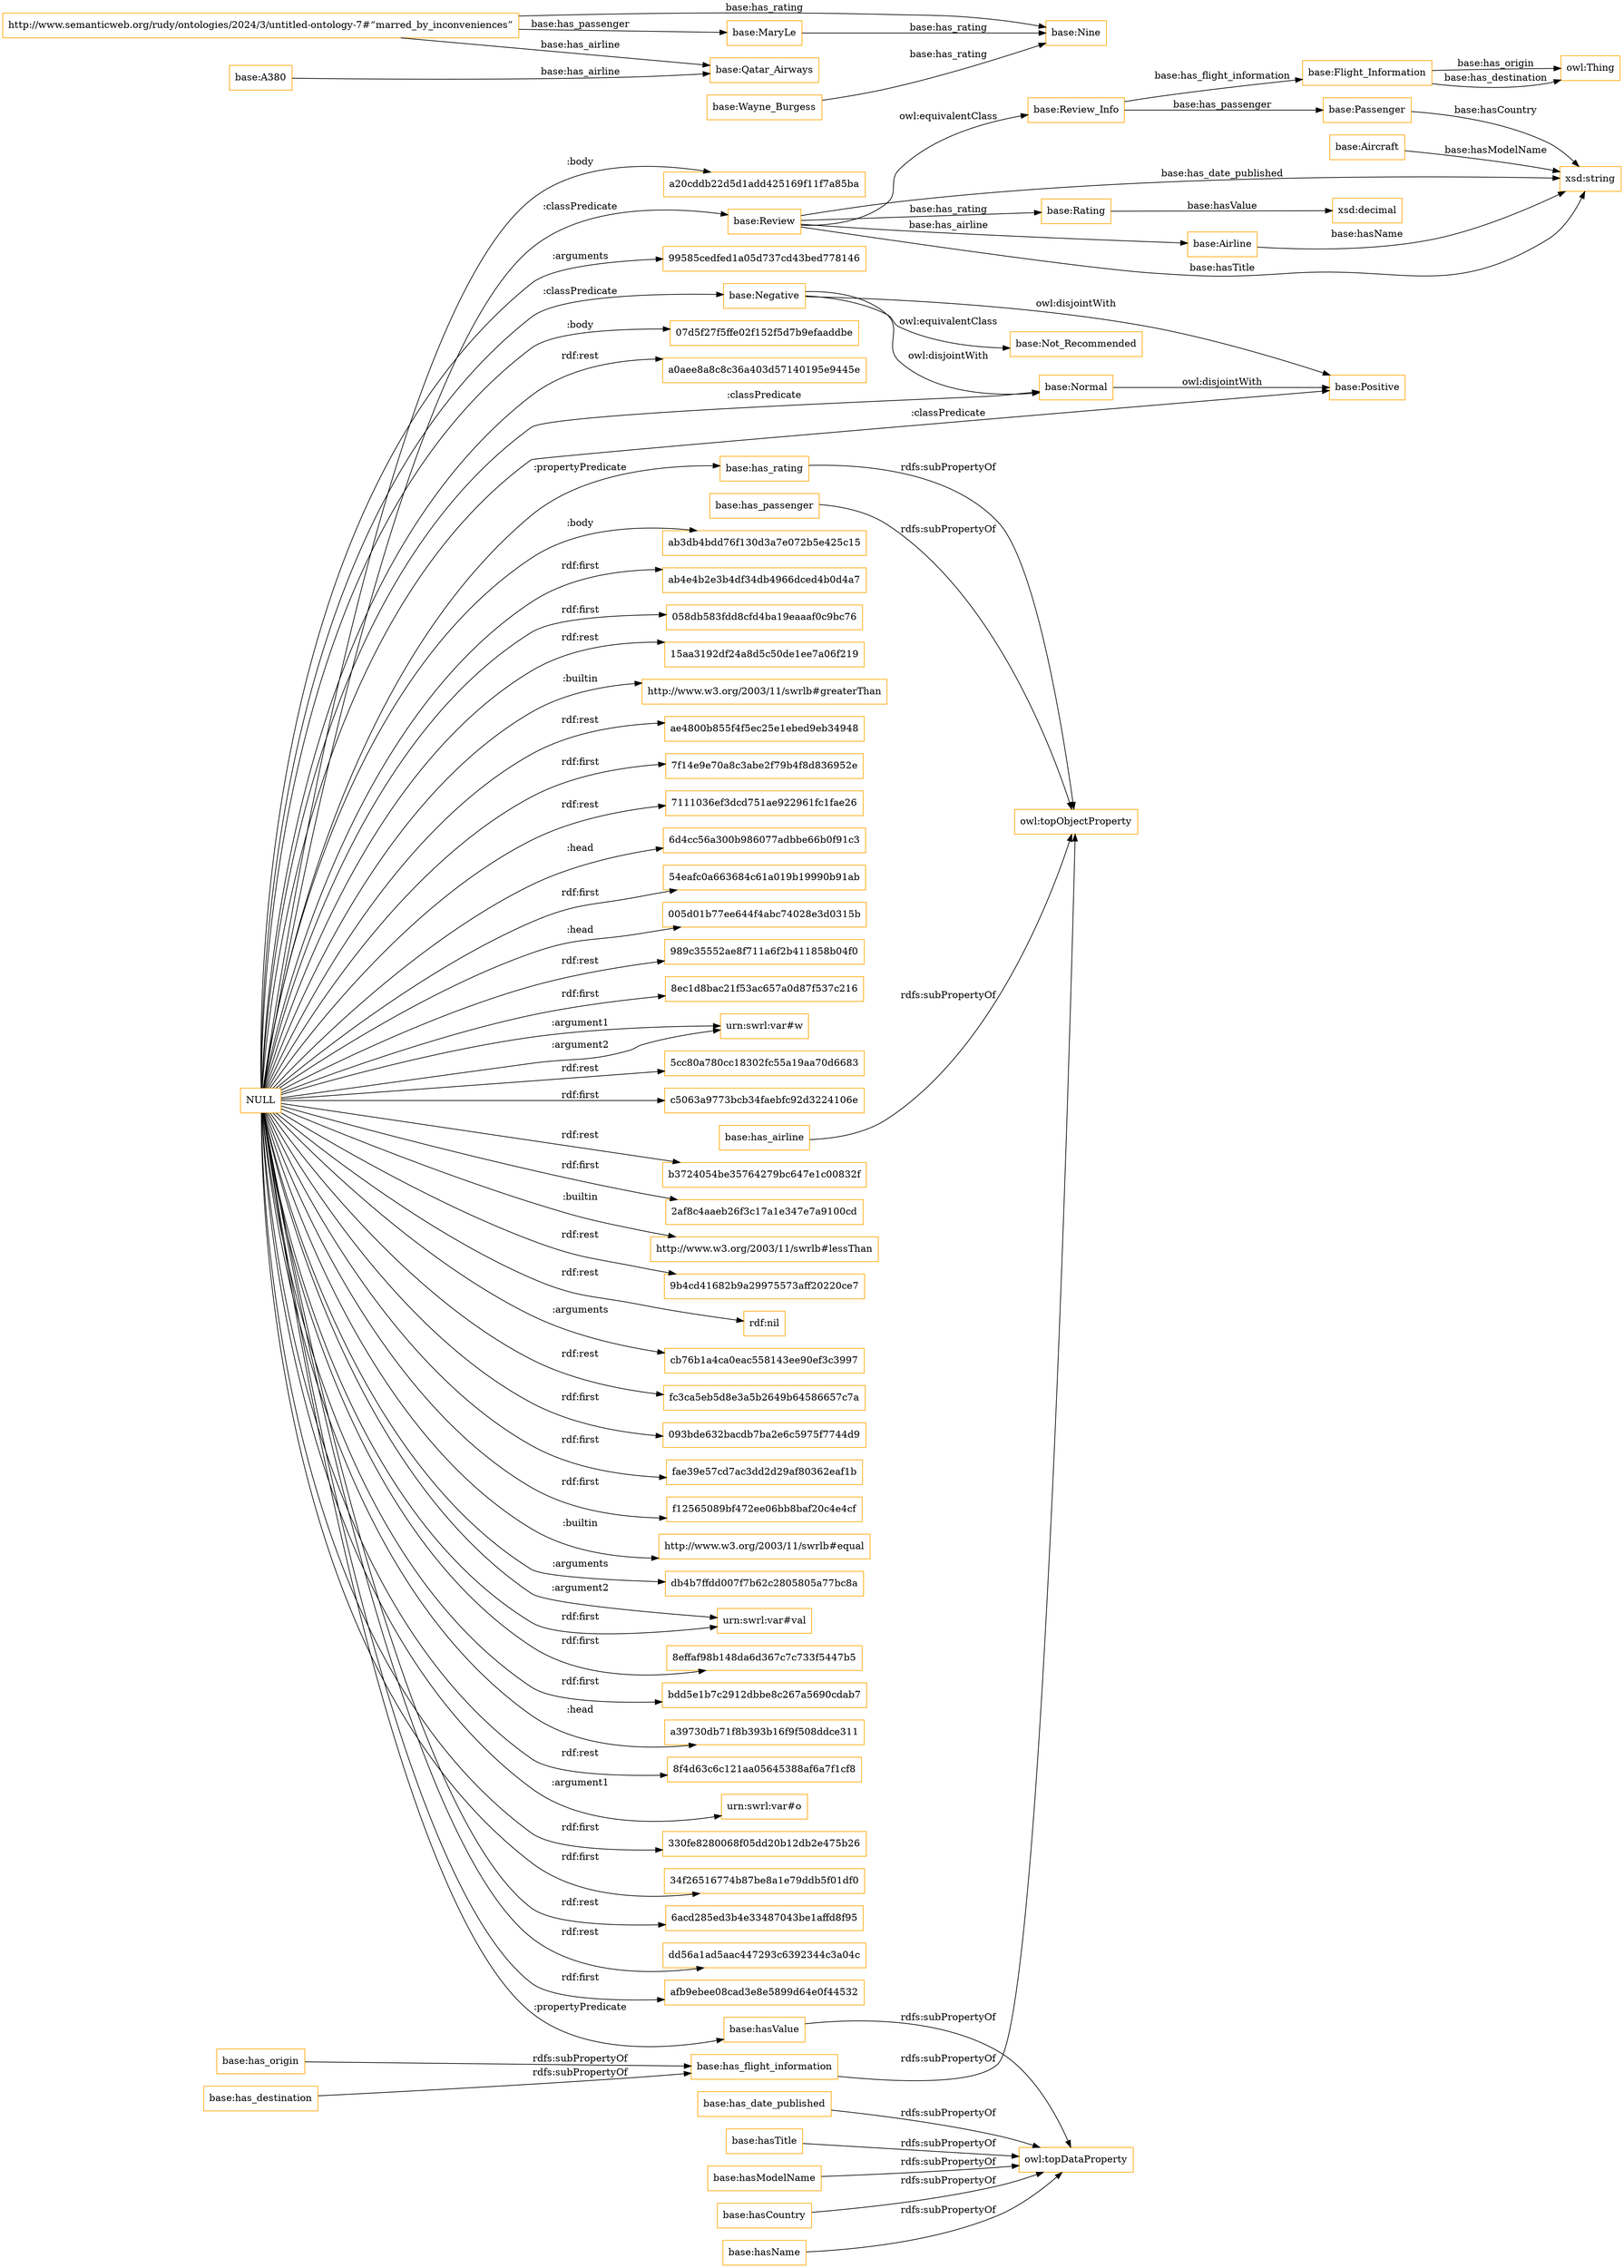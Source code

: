 digraph ar2dtool_diagram { 
rankdir=LR;
size="1501"
node [shape = rectangle, color="orange"]; "base:Passenger" "base:Rating" "base:Review_Info" "base:Review" "base:Aircraft" "base:Flight_Information" "base:Normal" "base:Not_Recommended" "base:Airline" "base:Negative" "base:Positive" ; /*classes style*/
	"http://www.semanticweb.org/rudy/ontologies/2024/3/untitled-ontology-7#“marred_by_inconveniences”" -> "base:Nine" [ label = "base:has_rating" ];
	"http://www.semanticweb.org/rudy/ontologies/2024/3/untitled-ontology-7#“marred_by_inconveniences”" -> "base:MaryLe" [ label = "base:has_passenger" ];
	"http://www.semanticweb.org/rudy/ontologies/2024/3/untitled-ontology-7#“marred_by_inconveniences”" -> "base:Qatar_Airways" [ label = "base:has_airline" ];
	"NULL" -> "ab3db4bdd76f130d3a7e072b5e425c15" [ label = ":body" ];
	"NULL" -> "ab4e4b2e3b4df34db4966dced4b0d4a7" [ label = "rdf:first" ];
	"NULL" -> "058db583fdd8cfd4ba19eaaaf0c9bc76" [ label = "rdf:first" ];
	"NULL" -> "15aa3192df24a8d5c50de1ee7a06f219" [ label = "rdf:rest" ];
	"NULL" -> "http://www.w3.org/2003/11/swrlb#greaterThan" [ label = ":builtin" ];
	"NULL" -> "base:Positive" [ label = ":classPredicate" ];
	"NULL" -> "ae4800b855f4f5ec25e1ebed9eb34948" [ label = "rdf:rest" ];
	"NULL" -> "7f14e9e70a8c3abe2f79b4f8d836952e" [ label = "rdf:first" ];
	"NULL" -> "7111036ef3dcd751ae922961fc1fae26" [ label = "rdf:rest" ];
	"NULL" -> "6d4cc56a300b986077adbbe66b0f91c3" [ label = ":head" ];
	"NULL" -> "54eafc0a663684c61a019b19990b91ab" [ label = "rdf:first" ];
	"NULL" -> "005d01b77ee644f4abc74028e3d0315b" [ label = ":head" ];
	"NULL" -> "989c35552ae8f711a6f2b411858b04f0" [ label = "rdf:rest" ];
	"NULL" -> "8ec1d8bac21f53ac657a0d87f537c216" [ label = "rdf:first" ];
	"NULL" -> "urn:swrl:var#w" [ label = ":argument1" ];
	"NULL" -> "5cc80a780cc18302fc55a19aa70d6683" [ label = "rdf:rest" ];
	"NULL" -> "base:Review" [ label = ":classPredicate" ];
	"NULL" -> "c5063a9773bcb34faebfc92d3224106e" [ label = "rdf:first" ];
	"NULL" -> "b3724054be35764279bc647e1c00832f" [ label = "rdf:rest" ];
	"NULL" -> "2af8c4aaeb26f3c17a1e347e7a9100cd" [ label = "rdf:first" ];
	"NULL" -> "base:has_rating" [ label = ":propertyPredicate" ];
	"NULL" -> "http://www.w3.org/2003/11/swrlb#lessThan" [ label = ":builtin" ];
	"NULL" -> "urn:swrl:var#w" [ label = ":argument2" ];
	"NULL" -> "9b4cd41682b9a29975573aff20220ce7" [ label = "rdf:rest" ];
	"NULL" -> "rdf:nil" [ label = "rdf:rest" ];
	"NULL" -> "base:Negative" [ label = ":classPredicate" ];
	"NULL" -> "cb76b1a4ca0eac558143ee90ef3c3997" [ label = ":arguments" ];
	"NULL" -> "fc3ca5eb5d8e3a5b2649b64586657c7a" [ label = "rdf:rest" ];
	"NULL" -> "093bde632bacdb7ba2e6c5975f7744d9" [ label = "rdf:first" ];
	"NULL" -> "fae39e57cd7ac3dd2d29af80362eaf1b" [ label = "rdf:first" ];
	"NULL" -> "f12565089bf472ee06bb8baf20c4e4cf" [ label = "rdf:first" ];
	"NULL" -> "http://www.w3.org/2003/11/swrlb#equal" [ label = ":builtin" ];
	"NULL" -> "db4b7ffdd007f7b62c2805805a77bc8a" [ label = ":arguments" ];
	"NULL" -> "urn:swrl:var#val" [ label = "rdf:first" ];
	"NULL" -> "8effaf98b148da6d367c7c733f5447b5" [ label = "rdf:first" ];
	"NULL" -> "bdd5e1b7c2912dbbe8c267a5690cdab7" [ label = "rdf:first" ];
	"NULL" -> "base:Normal" [ label = ":classPredicate" ];
	"NULL" -> "a39730db71f8b393b16f9f508ddce311" [ label = ":head" ];
	"NULL" -> "base:hasValue" [ label = ":propertyPredicate" ];
	"NULL" -> "8f4d63c6c121aa05645388af6a7f1cf8" [ label = "rdf:rest" ];
	"NULL" -> "urn:swrl:var#o" [ label = ":argument1" ];
	"NULL" -> "330fe8280068f05dd20b12db2e475b26" [ label = "rdf:first" ];
	"NULL" -> "34f26516774b87be8a1e79ddb5f01df0" [ label = "rdf:first" ];
	"NULL" -> "6acd285ed3b4e33487043be1affd8f95" [ label = "rdf:rest" ];
	"NULL" -> "dd56a1ad5aac447293c6392344c3a04c" [ label = "rdf:rest" ];
	"NULL" -> "afb9ebee08cad3e8e5899d64e0f44532" [ label = "rdf:first" ];
	"NULL" -> "a20cddb22d5d1add425169f11f7a85ba" [ label = ":body" ];
	"NULL" -> "99585cedfed1a05d737cd43bed778146" [ label = ":arguments" ];
	"NULL" -> "urn:swrl:var#val" [ label = ":argument2" ];
	"NULL" -> "07d5f27f5ffe02f152f5d7b9efaaddbe" [ label = ":body" ];
	"NULL" -> "a0aee8a8c8c36a403d57140195e9445e" [ label = "rdf:rest" ];
	"base:hasTitle" -> "owl:topDataProperty" [ label = "rdfs:subPropertyOf" ];
	"base:A380" -> "base:Qatar_Airways" [ label = "base:has_airline" ];
	"base:hasValue" -> "owl:topDataProperty" [ label = "rdfs:subPropertyOf" ];
	"base:Negative" -> "base:Positive" [ label = "owl:disjointWith" ];
	"base:Negative" -> "base:Normal" [ label = "owl:disjointWith" ];
	"base:Negative" -> "base:Not_Recommended" [ label = "owl:equivalentClass" ];
	"base:hasModelName" -> "owl:topDataProperty" [ label = "rdfs:subPropertyOf" ];
	"base:has_flight_information" -> "owl:topObjectProperty" [ label = "rdfs:subPropertyOf" ];
	"base:Review" -> "base:Review_Info" [ label = "owl:equivalentClass" ];
	"base:has_rating" -> "owl:topObjectProperty" [ label = "rdfs:subPropertyOf" ];
	"base:hasCountry" -> "owl:topDataProperty" [ label = "rdfs:subPropertyOf" ];
	"base:has_passenger" -> "owl:topObjectProperty" [ label = "rdfs:subPropertyOf" ];
	"base:hasName" -> "owl:topDataProperty" [ label = "rdfs:subPropertyOf" ];
	"base:has_date_published" -> "owl:topDataProperty" [ label = "rdfs:subPropertyOf" ];
	"base:Normal" -> "base:Positive" [ label = "owl:disjointWith" ];
	"base:Wayne_Burgess" -> "base:Nine" [ label = "base:has_rating" ];
	"base:has_destination" -> "base:has_flight_information" [ label = "rdfs:subPropertyOf" ];
	"base:MaryLe" -> "base:Nine" [ label = "base:has_rating" ];
	"base:has_airline" -> "owl:topObjectProperty" [ label = "rdfs:subPropertyOf" ];
	"base:has_origin" -> "base:has_flight_information" [ label = "rdfs:subPropertyOf" ];
	"base:Airline" -> "xsd:string" [ label = "base:hasName" ];
	"base:Aircraft" -> "xsd:string" [ label = "base:hasModelName" ];
	"base:Review" -> "base:Airline" [ label = "base:has_airline" ];
	"base:Review" -> "xsd:string" [ label = "base:hasTitle" ];
	"base:Review_Info" -> "base:Passenger" [ label = "base:has_passenger" ];
	"base:Passenger" -> "xsd:string" [ label = "base:hasCountry" ];
	"base:Rating" -> "xsd:decimal" [ label = "base:hasValue" ];
	"base:Review" -> "xsd:string" [ label = "base:has_date_published" ];
	"base:Flight_Information" -> "owl:Thing" [ label = "base:has_origin" ];
	"base:Review_Info" -> "base:Flight_Information" [ label = "base:has_flight_information" ];
	"base:Flight_Information" -> "owl:Thing" [ label = "base:has_destination" ];
	"base:Review" -> "base:Rating" [ label = "base:has_rating" ];

}

